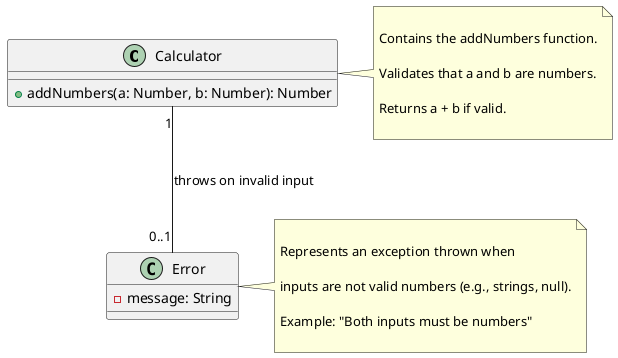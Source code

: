 @startuml
@startuml Add Two Numbers Function

' Define the classes with attributes and methods
class Calculator {
  +addNumbers(a: Number, b: Number): Number
}

class Error {
  -message: String
}

' Define relationships
Calculator "1" -- "0..1" Error : "throws on invalid input"

' Notes for clarity
note right of Calculator
  Contains the addNumbers function.
  Validates that a and b are numbers.
  Returns a + b if valid.
end note

note right of Error
  Represents an exception thrown when
  inputs are not valid numbers (e.g., strings, null).
  Example: "Both inputs must be numbers"
end note

@enduml
Explanation of the PlantUML Code:
Classes:
Calculator: Represents a class containing the addNumbers function. While the analysis uses a standalone function, wrapping it in a class is common in UML to model functionality. It could represent a utility module or a calculator component in a larger system.
Error: Models the error thrown when inputs are invalid, aligning with the enhanced version’s error handling.
Attributes and Methods:
addNumbers(a: Number, b: Number): Number: The method takes two parameters of type Number and returns their sum as a Number. The type is explicitly specified to reflect the validation logic.
Error has a message attribute to represent the error message (e.g., "Both inputs must be numbers").
Relationships:
Calculator "1" -- "0..1" Error": Indicates that the Calculator class may throw an Error (0..1 multiplicity) when the inputs are invalid. If inputs are valid, no error is thrown.
Notes: Provide context for the Calculator’s role and the Error’s purpose, tying back to the analysis.
Notes on the Diagram:
Simplicity: The requirement is basic, so the diagram is intentionally minimal. A standalone function doesn’t naturally fit UML’s class-centric model, but Calculator serves as a logical container.
Error Handling: The Error class reflects the enhanced version’s robustness, aligning with the analysis’s focus on validating inputs (Issue #3 connection).
Generality: No specific language (e.g., JavaScript) is modeled; Number is a generic type that could map to int, float, or double in other languages.
API Context Omitted: The API version (e.g., /api/add) isn’t modeled here, as the core requirement focuses on the function itself. If desired, I can expand the diagram to include an API structure.
You can render this code in a PlantUML tool to visualize the class diagram. If you’d like adjustments (e.g., specific language syntax, API integration, or additional features like precision handling), let me know!
@enduml